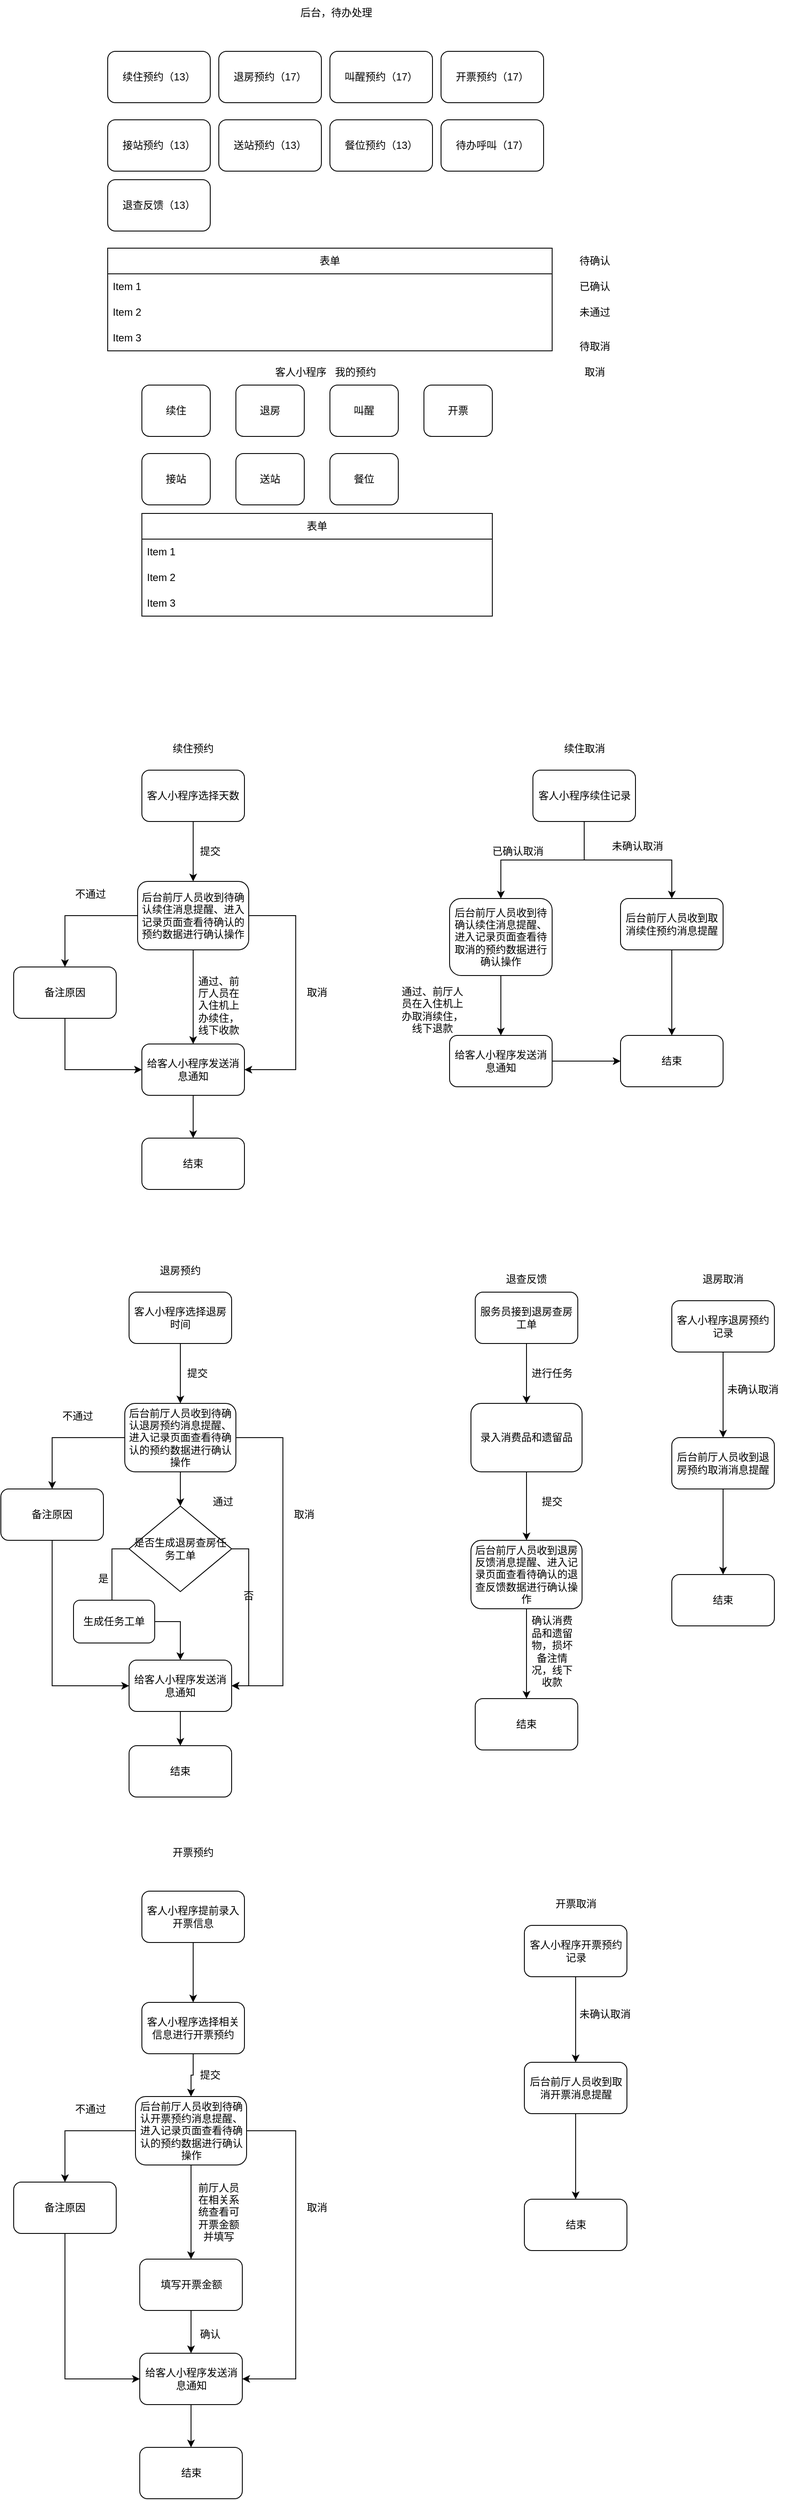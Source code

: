 <mxfile version="21.6.8" type="github">
  <diagram id="wFE0QG_FPsp0jaGvCLVb" name="Page-1">
    <mxGraphModel dx="1034" dy="432" grid="1" gridSize="10" guides="1" tooltips="1" connect="1" arrows="1" fold="1" page="1" pageScale="1" pageWidth="850" pageHeight="1100" math="0" shadow="0">
      <root>
        <mxCell id="0" />
        <mxCell id="1" parent="0" />
        <mxCell id="koKCyErYXFLNH2tnEZ0O-1" value="表单" style="swimlane;fontStyle=0;childLayout=stackLayout;horizontal=1;startSize=30;horizontalStack=0;resizeParent=1;resizeParentMax=0;resizeLast=0;collapsible=1;marginBottom=0;whiteSpace=wrap;html=1;" parent="1" vertex="1">
          <mxGeometry x="150" y="320" width="520" height="120" as="geometry" />
        </mxCell>
        <mxCell id="koKCyErYXFLNH2tnEZ0O-2" value="Item 1" style="text;strokeColor=none;fillColor=none;align=left;verticalAlign=middle;spacingLeft=4;spacingRight=4;overflow=hidden;points=[[0,0.5],[1,0.5]];portConstraint=eastwest;rotatable=0;whiteSpace=wrap;html=1;" parent="koKCyErYXFLNH2tnEZ0O-1" vertex="1">
          <mxGeometry y="30" width="520" height="30" as="geometry" />
        </mxCell>
        <mxCell id="koKCyErYXFLNH2tnEZ0O-3" value="Item 2" style="text;strokeColor=none;fillColor=none;align=left;verticalAlign=middle;spacingLeft=4;spacingRight=4;overflow=hidden;points=[[0,0.5],[1,0.5]];portConstraint=eastwest;rotatable=0;whiteSpace=wrap;html=1;" parent="koKCyErYXFLNH2tnEZ0O-1" vertex="1">
          <mxGeometry y="60" width="520" height="30" as="geometry" />
        </mxCell>
        <mxCell id="koKCyErYXFLNH2tnEZ0O-4" value="Item 3" style="text;strokeColor=none;fillColor=none;align=left;verticalAlign=middle;spacingLeft=4;spacingRight=4;overflow=hidden;points=[[0,0.5],[1,0.5]];portConstraint=eastwest;rotatable=0;whiteSpace=wrap;html=1;" parent="koKCyErYXFLNH2tnEZ0O-1" vertex="1">
          <mxGeometry y="90" width="520" height="30" as="geometry" />
        </mxCell>
        <mxCell id="koKCyErYXFLNH2tnEZ0O-7" value="续住预约（13）" style="rounded=1;whiteSpace=wrap;html=1;" parent="1" vertex="1">
          <mxGeometry x="150" y="90" width="120" height="60" as="geometry" />
        </mxCell>
        <mxCell id="koKCyErYXFLNH2tnEZ0O-8" value="退房预约（17）" style="rounded=1;whiteSpace=wrap;html=1;" parent="1" vertex="1">
          <mxGeometry x="280" y="90" width="120" height="60" as="geometry" />
        </mxCell>
        <mxCell id="koKCyErYXFLNH2tnEZ0O-9" value="待办呼叫（17）" style="rounded=1;whiteSpace=wrap;html=1;" parent="1" vertex="1">
          <mxGeometry x="540" y="170" width="120" height="60" as="geometry" />
        </mxCell>
        <mxCell id="koKCyErYXFLNH2tnEZ0O-10" value="叫醒预约（17）" style="rounded=1;whiteSpace=wrap;html=1;" parent="1" vertex="1">
          <mxGeometry x="410" y="90" width="120" height="60" as="geometry" />
        </mxCell>
        <mxCell id="koKCyErYXFLNH2tnEZ0O-11" value="开票预约（17）" style="rounded=1;whiteSpace=wrap;html=1;" parent="1" vertex="1">
          <mxGeometry x="540" y="90" width="120" height="60" as="geometry" />
        </mxCell>
        <mxCell id="koKCyErYXFLNH2tnEZ0O-12" value="接站预约（13）" style="rounded=1;whiteSpace=wrap;html=1;" parent="1" vertex="1">
          <mxGeometry x="150" y="170" width="120" height="60" as="geometry" />
        </mxCell>
        <mxCell id="koKCyErYXFLNH2tnEZ0O-13" value="送站预约（13）" style="rounded=1;whiteSpace=wrap;html=1;" parent="1" vertex="1">
          <mxGeometry x="280" y="170" width="120" height="60" as="geometry" />
        </mxCell>
        <mxCell id="koKCyErYXFLNH2tnEZ0O-14" value="餐位预约（13）" style="rounded=1;whiteSpace=wrap;html=1;" parent="1" vertex="1">
          <mxGeometry x="410" y="170" width="120" height="60" as="geometry" />
        </mxCell>
        <mxCell id="koKCyErYXFLNH2tnEZ0O-15" value="后台，待办处理" style="text;html=1;strokeColor=none;fillColor=none;align=center;verticalAlign=middle;whiteSpace=wrap;rounded=0;" parent="1" vertex="1">
          <mxGeometry x="365" y="30" width="105" height="30" as="geometry" />
        </mxCell>
        <mxCell id="koKCyErYXFLNH2tnEZ0O-16" value="客人小程序&amp;nbsp; &amp;nbsp;我的预约" style="text;html=1;strokeColor=none;fillColor=none;align=center;verticalAlign=middle;whiteSpace=wrap;rounded=0;" parent="1" vertex="1">
          <mxGeometry x="340" y="450" width="130" height="30" as="geometry" />
        </mxCell>
        <mxCell id="koKCyErYXFLNH2tnEZ0O-17" value="续住" style="rounded=1;whiteSpace=wrap;html=1;" parent="1" vertex="1">
          <mxGeometry x="190" y="480" width="80" height="60" as="geometry" />
        </mxCell>
        <mxCell id="koKCyErYXFLNH2tnEZ0O-18" value="退房" style="rounded=1;whiteSpace=wrap;html=1;" parent="1" vertex="1">
          <mxGeometry x="300" y="480" width="80" height="60" as="geometry" />
        </mxCell>
        <mxCell id="koKCyErYXFLNH2tnEZ0O-19" value="叫醒" style="rounded=1;whiteSpace=wrap;html=1;" parent="1" vertex="1">
          <mxGeometry x="410" y="480" width="80" height="60" as="geometry" />
        </mxCell>
        <mxCell id="koKCyErYXFLNH2tnEZ0O-20" value="开票" style="rounded=1;whiteSpace=wrap;html=1;" parent="1" vertex="1">
          <mxGeometry x="520" y="480" width="80" height="60" as="geometry" />
        </mxCell>
        <mxCell id="koKCyErYXFLNH2tnEZ0O-21" value="接站" style="rounded=1;whiteSpace=wrap;html=1;" parent="1" vertex="1">
          <mxGeometry x="190" y="560" width="80" height="60" as="geometry" />
        </mxCell>
        <mxCell id="koKCyErYXFLNH2tnEZ0O-22" value="送站" style="rounded=1;whiteSpace=wrap;html=1;" parent="1" vertex="1">
          <mxGeometry x="300" y="560" width="80" height="60" as="geometry" />
        </mxCell>
        <mxCell id="koKCyErYXFLNH2tnEZ0O-23" value="餐位" style="rounded=1;whiteSpace=wrap;html=1;" parent="1" vertex="1">
          <mxGeometry x="410" y="560" width="80" height="60" as="geometry" />
        </mxCell>
        <mxCell id="koKCyErYXFLNH2tnEZ0O-24" value="表单" style="swimlane;fontStyle=0;childLayout=stackLayout;horizontal=1;startSize=30;horizontalStack=0;resizeParent=1;resizeParentMax=0;resizeLast=0;collapsible=1;marginBottom=0;whiteSpace=wrap;html=1;" parent="1" vertex="1">
          <mxGeometry x="190" y="630" width="410" height="120" as="geometry" />
        </mxCell>
        <mxCell id="koKCyErYXFLNH2tnEZ0O-25" value="Item 1" style="text;strokeColor=none;fillColor=none;align=left;verticalAlign=middle;spacingLeft=4;spacingRight=4;overflow=hidden;points=[[0,0.5],[1,0.5]];portConstraint=eastwest;rotatable=0;whiteSpace=wrap;html=1;" parent="koKCyErYXFLNH2tnEZ0O-24" vertex="1">
          <mxGeometry y="30" width="410" height="30" as="geometry" />
        </mxCell>
        <mxCell id="koKCyErYXFLNH2tnEZ0O-26" value="Item 2" style="text;strokeColor=none;fillColor=none;align=left;verticalAlign=middle;spacingLeft=4;spacingRight=4;overflow=hidden;points=[[0,0.5],[1,0.5]];portConstraint=eastwest;rotatable=0;whiteSpace=wrap;html=1;" parent="koKCyErYXFLNH2tnEZ0O-24" vertex="1">
          <mxGeometry y="60" width="410" height="30" as="geometry" />
        </mxCell>
        <mxCell id="koKCyErYXFLNH2tnEZ0O-27" value="Item 3" style="text;strokeColor=none;fillColor=none;align=left;verticalAlign=middle;spacingLeft=4;spacingRight=4;overflow=hidden;points=[[0,0.5],[1,0.5]];portConstraint=eastwest;rotatable=0;whiteSpace=wrap;html=1;" parent="koKCyErYXFLNH2tnEZ0O-24" vertex="1">
          <mxGeometry y="90" width="410" height="30" as="geometry" />
        </mxCell>
        <mxCell id="i-_lk4MD_j3GVrRaepEf-1" value="退查反馈（13）" style="rounded=1;whiteSpace=wrap;html=1;" parent="1" vertex="1">
          <mxGeometry x="150" y="240" width="120" height="60" as="geometry" />
        </mxCell>
        <mxCell id="NhMcl8OpsM3l9a1iTTUJ-1" value="待确认" style="text;html=1;strokeColor=none;fillColor=none;align=center;verticalAlign=middle;whiteSpace=wrap;rounded=0;" vertex="1" parent="1">
          <mxGeometry x="690" y="320" width="60" height="30" as="geometry" />
        </mxCell>
        <mxCell id="NhMcl8OpsM3l9a1iTTUJ-2" value="已确认" style="text;html=1;strokeColor=none;fillColor=none;align=center;verticalAlign=middle;whiteSpace=wrap;rounded=0;" vertex="1" parent="1">
          <mxGeometry x="690" y="350" width="60" height="30" as="geometry" />
        </mxCell>
        <mxCell id="NhMcl8OpsM3l9a1iTTUJ-3" value="未通过" style="text;html=1;strokeColor=none;fillColor=none;align=center;verticalAlign=middle;whiteSpace=wrap;rounded=0;" vertex="1" parent="1">
          <mxGeometry x="690" y="380" width="60" height="30" as="geometry" />
        </mxCell>
        <mxCell id="NhMcl8OpsM3l9a1iTTUJ-4" value="取消" style="text;html=1;strokeColor=none;fillColor=none;align=center;verticalAlign=middle;whiteSpace=wrap;rounded=0;" vertex="1" parent="1">
          <mxGeometry x="690" y="450" width="60" height="30" as="geometry" />
        </mxCell>
        <mxCell id="NhMcl8OpsM3l9a1iTTUJ-5" value="续住预约" style="text;html=1;strokeColor=none;fillColor=none;align=center;verticalAlign=middle;whiteSpace=wrap;rounded=0;" vertex="1" parent="1">
          <mxGeometry x="220" y="890" width="60" height="30" as="geometry" />
        </mxCell>
        <mxCell id="NhMcl8OpsM3l9a1iTTUJ-9" style="edgeStyle=orthogonalEdgeStyle;rounded=0;orthogonalLoop=1;jettySize=auto;html=1;entryX=0.5;entryY=0;entryDx=0;entryDy=0;" edge="1" parent="1" source="NhMcl8OpsM3l9a1iTTUJ-6" target="NhMcl8OpsM3l9a1iTTUJ-7">
          <mxGeometry relative="1" as="geometry" />
        </mxCell>
        <mxCell id="NhMcl8OpsM3l9a1iTTUJ-6" value="客人小程序选择天数" style="rounded=1;whiteSpace=wrap;html=1;" vertex="1" parent="1">
          <mxGeometry x="190" y="930" width="120" height="60" as="geometry" />
        </mxCell>
        <mxCell id="NhMcl8OpsM3l9a1iTTUJ-11" style="edgeStyle=orthogonalEdgeStyle;rounded=0;orthogonalLoop=1;jettySize=auto;html=1;entryX=0.5;entryY=0;entryDx=0;entryDy=0;" edge="1" parent="1" source="NhMcl8OpsM3l9a1iTTUJ-7" target="NhMcl8OpsM3l9a1iTTUJ-10">
          <mxGeometry relative="1" as="geometry" />
        </mxCell>
        <mxCell id="NhMcl8OpsM3l9a1iTTUJ-15" style="edgeStyle=orthogonalEdgeStyle;rounded=0;orthogonalLoop=1;jettySize=auto;html=1;" edge="1" parent="1" source="NhMcl8OpsM3l9a1iTTUJ-7" target="NhMcl8OpsM3l9a1iTTUJ-13">
          <mxGeometry relative="1" as="geometry" />
        </mxCell>
        <mxCell id="NhMcl8OpsM3l9a1iTTUJ-21" style="edgeStyle=orthogonalEdgeStyle;rounded=0;orthogonalLoop=1;jettySize=auto;html=1;entryX=1;entryY=0.5;entryDx=0;entryDy=0;" edge="1" parent="1" source="NhMcl8OpsM3l9a1iTTUJ-7" target="NhMcl8OpsM3l9a1iTTUJ-10">
          <mxGeometry relative="1" as="geometry">
            <Array as="points">
              <mxPoint x="370" y="1100" />
              <mxPoint x="370" y="1280" />
            </Array>
          </mxGeometry>
        </mxCell>
        <mxCell id="NhMcl8OpsM3l9a1iTTUJ-7" value="后台前厅人员收到待确认续住消息提醒、进入记录页面查看待确认的预约数据进行确认操作" style="rounded=1;whiteSpace=wrap;html=1;" vertex="1" parent="1">
          <mxGeometry x="185" y="1060" width="130" height="80" as="geometry" />
        </mxCell>
        <mxCell id="NhMcl8OpsM3l9a1iTTUJ-24" style="edgeStyle=orthogonalEdgeStyle;rounded=0;orthogonalLoop=1;jettySize=auto;html=1;entryX=0.5;entryY=0;entryDx=0;entryDy=0;" edge="1" parent="1" source="NhMcl8OpsM3l9a1iTTUJ-10" target="NhMcl8OpsM3l9a1iTTUJ-23">
          <mxGeometry relative="1" as="geometry" />
        </mxCell>
        <mxCell id="NhMcl8OpsM3l9a1iTTUJ-10" value="给客人小程序发送消息通知" style="rounded=1;whiteSpace=wrap;html=1;" vertex="1" parent="1">
          <mxGeometry x="190" y="1250" width="120" height="60" as="geometry" />
        </mxCell>
        <mxCell id="NhMcl8OpsM3l9a1iTTUJ-12" value="提交" style="text;html=1;strokeColor=none;fillColor=none;align=center;verticalAlign=middle;whiteSpace=wrap;rounded=0;" vertex="1" parent="1">
          <mxGeometry x="240" y="1010" width="60" height="30" as="geometry" />
        </mxCell>
        <mxCell id="NhMcl8OpsM3l9a1iTTUJ-22" style="edgeStyle=orthogonalEdgeStyle;rounded=0;orthogonalLoop=1;jettySize=auto;html=1;entryX=0;entryY=0.5;entryDx=0;entryDy=0;" edge="1" parent="1" source="NhMcl8OpsM3l9a1iTTUJ-13" target="NhMcl8OpsM3l9a1iTTUJ-10">
          <mxGeometry relative="1" as="geometry">
            <Array as="points">
              <mxPoint x="100" y="1280" />
            </Array>
          </mxGeometry>
        </mxCell>
        <mxCell id="NhMcl8OpsM3l9a1iTTUJ-13" value="备注原因" style="rounded=1;whiteSpace=wrap;html=1;" vertex="1" parent="1">
          <mxGeometry x="40" y="1160" width="120" height="60" as="geometry" />
        </mxCell>
        <mxCell id="NhMcl8OpsM3l9a1iTTUJ-17" value="不通过" style="text;html=1;strokeColor=none;fillColor=none;align=center;verticalAlign=middle;whiteSpace=wrap;rounded=0;" vertex="1" parent="1">
          <mxGeometry x="100" y="1060" width="60" height="30" as="geometry" />
        </mxCell>
        <mxCell id="NhMcl8OpsM3l9a1iTTUJ-18" value="通过、前厅人员在入住机上办续住，线下收款" style="text;html=1;strokeColor=none;fillColor=none;align=center;verticalAlign=middle;whiteSpace=wrap;rounded=0;" vertex="1" parent="1">
          <mxGeometry x="250" y="1170" width="60" height="70" as="geometry" />
        </mxCell>
        <mxCell id="NhMcl8OpsM3l9a1iTTUJ-20" value="取消" style="text;html=1;strokeColor=none;fillColor=none;align=center;verticalAlign=middle;whiteSpace=wrap;rounded=0;" vertex="1" parent="1">
          <mxGeometry x="365" y="1165" width="60" height="50" as="geometry" />
        </mxCell>
        <mxCell id="NhMcl8OpsM3l9a1iTTUJ-23" value="结束" style="rounded=1;whiteSpace=wrap;html=1;" vertex="1" parent="1">
          <mxGeometry x="190" y="1360" width="120" height="60" as="geometry" />
        </mxCell>
        <mxCell id="NhMcl8OpsM3l9a1iTTUJ-28" value="续住取消" style="text;html=1;strokeColor=none;fillColor=none;align=center;verticalAlign=middle;whiteSpace=wrap;rounded=0;" vertex="1" parent="1">
          <mxGeometry x="677.5" y="890" width="60" height="30" as="geometry" />
        </mxCell>
        <mxCell id="NhMcl8OpsM3l9a1iTTUJ-46" style="edgeStyle=orthogonalEdgeStyle;rounded=0;orthogonalLoop=1;jettySize=auto;html=1;entryX=0.5;entryY=0;entryDx=0;entryDy=0;" edge="1" parent="1" source="NhMcl8OpsM3l9a1iTTUJ-30" target="NhMcl8OpsM3l9a1iTTUJ-44">
          <mxGeometry relative="1" as="geometry" />
        </mxCell>
        <mxCell id="NhMcl8OpsM3l9a1iTTUJ-47" style="edgeStyle=orthogonalEdgeStyle;rounded=0;orthogonalLoop=1;jettySize=auto;html=1;entryX=0.5;entryY=0;entryDx=0;entryDy=0;" edge="1" parent="1" source="NhMcl8OpsM3l9a1iTTUJ-30" target="NhMcl8OpsM3l9a1iTTUJ-45">
          <mxGeometry relative="1" as="geometry" />
        </mxCell>
        <mxCell id="NhMcl8OpsM3l9a1iTTUJ-30" value="客人小程序续住记录" style="rounded=1;whiteSpace=wrap;html=1;" vertex="1" parent="1">
          <mxGeometry x="647.5" y="930" width="120" height="60" as="geometry" />
        </mxCell>
        <mxCell id="NhMcl8OpsM3l9a1iTTUJ-53" style="edgeStyle=orthogonalEdgeStyle;rounded=0;orthogonalLoop=1;jettySize=auto;html=1;entryX=0.5;entryY=0;entryDx=0;entryDy=0;" edge="1" parent="1" source="NhMcl8OpsM3l9a1iTTUJ-44" target="NhMcl8OpsM3l9a1iTTUJ-52">
          <mxGeometry relative="1" as="geometry" />
        </mxCell>
        <mxCell id="NhMcl8OpsM3l9a1iTTUJ-44" value="后台前厅人员收到待确认续住消息提醒、进入记录页面查看待取消的预约数据进行确认操作" style="rounded=1;whiteSpace=wrap;html=1;" vertex="1" parent="1">
          <mxGeometry x="550" y="1080" width="120" height="90" as="geometry" />
        </mxCell>
        <mxCell id="NhMcl8OpsM3l9a1iTTUJ-51" value="" style="edgeStyle=orthogonalEdgeStyle;rounded=0;orthogonalLoop=1;jettySize=auto;html=1;" edge="1" parent="1" source="NhMcl8OpsM3l9a1iTTUJ-45" target="NhMcl8OpsM3l9a1iTTUJ-50">
          <mxGeometry relative="1" as="geometry" />
        </mxCell>
        <mxCell id="NhMcl8OpsM3l9a1iTTUJ-45" value="后台前厅人员收到取消续住预约消息提醒" style="rounded=1;whiteSpace=wrap;html=1;" vertex="1" parent="1">
          <mxGeometry x="750" y="1080" width="120" height="60" as="geometry" />
        </mxCell>
        <mxCell id="NhMcl8OpsM3l9a1iTTUJ-48" value="已确认取消" style="text;html=1;strokeColor=none;fillColor=none;align=center;verticalAlign=middle;whiteSpace=wrap;rounded=0;" vertex="1" parent="1">
          <mxGeometry x="590" y="1010" width="80" height="30" as="geometry" />
        </mxCell>
        <mxCell id="NhMcl8OpsM3l9a1iTTUJ-49" value="&lt;span style=&quot;color: rgb(0, 0, 0); font-family: Helvetica; font-size: 12px; font-style: normal; font-variant-ligatures: normal; font-variant-caps: normal; font-weight: 400; letter-spacing: normal; orphans: 2; text-align: center; text-indent: 0px; text-transform: none; widows: 2; word-spacing: 0px; -webkit-text-stroke-width: 0px; background-color: rgb(251, 251, 251); text-decoration-thickness: initial; text-decoration-style: initial; text-decoration-color: initial; float: none; display: inline !important;&quot;&gt;未确认取消&lt;/span&gt;" style="text;whiteSpace=wrap;html=1;" vertex="1" parent="1">
          <mxGeometry x="737.5" y="1005" width="90" height="40" as="geometry" />
        </mxCell>
        <mxCell id="NhMcl8OpsM3l9a1iTTUJ-50" value="结束" style="rounded=1;whiteSpace=wrap;html=1;" vertex="1" parent="1">
          <mxGeometry x="750" y="1240" width="120" height="60" as="geometry" />
        </mxCell>
        <mxCell id="NhMcl8OpsM3l9a1iTTUJ-56" style="edgeStyle=orthogonalEdgeStyle;rounded=0;orthogonalLoop=1;jettySize=auto;html=1;entryX=0;entryY=0.5;entryDx=0;entryDy=0;" edge="1" parent="1" source="NhMcl8OpsM3l9a1iTTUJ-52" target="NhMcl8OpsM3l9a1iTTUJ-50">
          <mxGeometry relative="1" as="geometry" />
        </mxCell>
        <mxCell id="NhMcl8OpsM3l9a1iTTUJ-52" value="给客人小程序发送消息通知" style="rounded=1;whiteSpace=wrap;html=1;" vertex="1" parent="1">
          <mxGeometry x="550" y="1240" width="120" height="60" as="geometry" />
        </mxCell>
        <mxCell id="NhMcl8OpsM3l9a1iTTUJ-54" value="通过、前厅人员在入住机上办取消续住，线下退款" style="text;html=1;strokeColor=none;fillColor=none;align=center;verticalAlign=middle;whiteSpace=wrap;rounded=0;" vertex="1" parent="1">
          <mxGeometry x="490" y="1170" width="80" height="80" as="geometry" />
        </mxCell>
        <mxCell id="NhMcl8OpsM3l9a1iTTUJ-57" value="退房预约" style="text;html=1;strokeColor=none;fillColor=none;align=center;verticalAlign=middle;whiteSpace=wrap;rounded=0;" vertex="1" parent="1">
          <mxGeometry x="205" y="1500" width="60" height="30" as="geometry" />
        </mxCell>
        <mxCell id="NhMcl8OpsM3l9a1iTTUJ-58" style="edgeStyle=orthogonalEdgeStyle;rounded=0;orthogonalLoop=1;jettySize=auto;html=1;entryX=0.5;entryY=0;entryDx=0;entryDy=0;" edge="1" parent="1" source="NhMcl8OpsM3l9a1iTTUJ-59" target="NhMcl8OpsM3l9a1iTTUJ-63">
          <mxGeometry relative="1" as="geometry" />
        </mxCell>
        <mxCell id="NhMcl8OpsM3l9a1iTTUJ-59" value="客人小程序选择退房时间" style="rounded=1;whiteSpace=wrap;html=1;" vertex="1" parent="1">
          <mxGeometry x="175" y="1540" width="120" height="60" as="geometry" />
        </mxCell>
        <mxCell id="NhMcl8OpsM3l9a1iTTUJ-61" style="edgeStyle=orthogonalEdgeStyle;rounded=0;orthogonalLoop=1;jettySize=auto;html=1;" edge="1" parent="1" source="NhMcl8OpsM3l9a1iTTUJ-63" target="NhMcl8OpsM3l9a1iTTUJ-68">
          <mxGeometry relative="1" as="geometry" />
        </mxCell>
        <mxCell id="NhMcl8OpsM3l9a1iTTUJ-62" style="edgeStyle=orthogonalEdgeStyle;rounded=0;orthogonalLoop=1;jettySize=auto;html=1;entryX=1;entryY=0.5;entryDx=0;entryDy=0;" edge="1" parent="1" source="NhMcl8OpsM3l9a1iTTUJ-63" target="NhMcl8OpsM3l9a1iTTUJ-65">
          <mxGeometry relative="1" as="geometry">
            <Array as="points">
              <mxPoint x="355" y="1710" />
              <mxPoint x="355" y="2000" />
            </Array>
          </mxGeometry>
        </mxCell>
        <mxCell id="NhMcl8OpsM3l9a1iTTUJ-78" style="edgeStyle=orthogonalEdgeStyle;rounded=0;orthogonalLoop=1;jettySize=auto;html=1;entryX=0.5;entryY=0;entryDx=0;entryDy=0;" edge="1" parent="1" source="NhMcl8OpsM3l9a1iTTUJ-63" target="NhMcl8OpsM3l9a1iTTUJ-76">
          <mxGeometry relative="1" as="geometry" />
        </mxCell>
        <mxCell id="NhMcl8OpsM3l9a1iTTUJ-63" value="后台前厅人员收到待确认退房预约消息提醒、进入记录页面查看待确认的预约数据进行确认操作" style="rounded=1;whiteSpace=wrap;html=1;" vertex="1" parent="1">
          <mxGeometry x="170" y="1670" width="130" height="80" as="geometry" />
        </mxCell>
        <mxCell id="NhMcl8OpsM3l9a1iTTUJ-64" style="edgeStyle=orthogonalEdgeStyle;rounded=0;orthogonalLoop=1;jettySize=auto;html=1;entryX=0.5;entryY=0;entryDx=0;entryDy=0;" edge="1" parent="1" source="NhMcl8OpsM3l9a1iTTUJ-65" target="NhMcl8OpsM3l9a1iTTUJ-72">
          <mxGeometry relative="1" as="geometry" />
        </mxCell>
        <mxCell id="NhMcl8OpsM3l9a1iTTUJ-65" value="给客人小程序发送消息通知" style="rounded=1;whiteSpace=wrap;html=1;" vertex="1" parent="1">
          <mxGeometry x="175" y="1970" width="120" height="60" as="geometry" />
        </mxCell>
        <mxCell id="NhMcl8OpsM3l9a1iTTUJ-66" value="提交" style="text;html=1;strokeColor=none;fillColor=none;align=center;verticalAlign=middle;whiteSpace=wrap;rounded=0;" vertex="1" parent="1">
          <mxGeometry x="225" y="1620" width="60" height="30" as="geometry" />
        </mxCell>
        <mxCell id="NhMcl8OpsM3l9a1iTTUJ-67" style="edgeStyle=orthogonalEdgeStyle;rounded=0;orthogonalLoop=1;jettySize=auto;html=1;entryX=0;entryY=0.5;entryDx=0;entryDy=0;" edge="1" parent="1" source="NhMcl8OpsM3l9a1iTTUJ-68" target="NhMcl8OpsM3l9a1iTTUJ-65">
          <mxGeometry relative="1" as="geometry">
            <Array as="points">
              <mxPoint x="85" y="2000" />
            </Array>
          </mxGeometry>
        </mxCell>
        <mxCell id="NhMcl8OpsM3l9a1iTTUJ-68" value="备注原因" style="rounded=1;whiteSpace=wrap;html=1;" vertex="1" parent="1">
          <mxGeometry x="25" y="1770" width="120" height="60" as="geometry" />
        </mxCell>
        <mxCell id="NhMcl8OpsM3l9a1iTTUJ-69" value="不通过" style="text;html=1;strokeColor=none;fillColor=none;align=center;verticalAlign=middle;whiteSpace=wrap;rounded=0;" vertex="1" parent="1">
          <mxGeometry x="85" y="1670" width="60" height="30" as="geometry" />
        </mxCell>
        <mxCell id="NhMcl8OpsM3l9a1iTTUJ-70" value="通过" style="text;html=1;strokeColor=none;fillColor=none;align=center;verticalAlign=middle;whiteSpace=wrap;rounded=0;" vertex="1" parent="1">
          <mxGeometry x="255" y="1750" width="60" height="70" as="geometry" />
        </mxCell>
        <mxCell id="NhMcl8OpsM3l9a1iTTUJ-71" value="取消" style="text;html=1;strokeColor=none;fillColor=none;align=center;verticalAlign=middle;whiteSpace=wrap;rounded=0;" vertex="1" parent="1">
          <mxGeometry x="350" y="1775" width="60" height="50" as="geometry" />
        </mxCell>
        <mxCell id="NhMcl8OpsM3l9a1iTTUJ-72" value="结束" style="rounded=1;whiteSpace=wrap;html=1;" vertex="1" parent="1">
          <mxGeometry x="175" y="2070" width="120" height="60" as="geometry" />
        </mxCell>
        <mxCell id="NhMcl8OpsM3l9a1iTTUJ-79" style="edgeStyle=orthogonalEdgeStyle;rounded=0;orthogonalLoop=1;jettySize=auto;html=1;entryX=1;entryY=0.5;entryDx=0;entryDy=0;" edge="1" parent="1" source="NhMcl8OpsM3l9a1iTTUJ-76" target="NhMcl8OpsM3l9a1iTTUJ-65">
          <mxGeometry relative="1" as="geometry">
            <Array as="points">
              <mxPoint x="315" y="1840" />
              <mxPoint x="315" y="2000" />
            </Array>
          </mxGeometry>
        </mxCell>
        <mxCell id="NhMcl8OpsM3l9a1iTTUJ-81" style="edgeStyle=orthogonalEdgeStyle;rounded=0;orthogonalLoop=1;jettySize=auto;html=1;exitX=0;exitY=0.5;exitDx=0;exitDy=0;entryX=0.5;entryY=0;entryDx=0;entryDy=0;" edge="1" parent="1" source="NhMcl8OpsM3l9a1iTTUJ-76" target="NhMcl8OpsM3l9a1iTTUJ-80">
          <mxGeometry relative="1" as="geometry" />
        </mxCell>
        <mxCell id="NhMcl8OpsM3l9a1iTTUJ-76" value="是否生成退房查房任务工单" style="rhombus;whiteSpace=wrap;html=1;" vertex="1" parent="1">
          <mxGeometry x="175" y="1790" width="120" height="100" as="geometry" />
        </mxCell>
        <mxCell id="NhMcl8OpsM3l9a1iTTUJ-82" style="edgeStyle=orthogonalEdgeStyle;rounded=0;orthogonalLoop=1;jettySize=auto;html=1;exitX=1;exitY=0.5;exitDx=0;exitDy=0;entryX=0.5;entryY=0;entryDx=0;entryDy=0;" edge="1" parent="1" source="NhMcl8OpsM3l9a1iTTUJ-80" target="NhMcl8OpsM3l9a1iTTUJ-65">
          <mxGeometry relative="1" as="geometry" />
        </mxCell>
        <mxCell id="NhMcl8OpsM3l9a1iTTUJ-80" value="生成任务工单" style="rounded=1;whiteSpace=wrap;html=1;" vertex="1" parent="1">
          <mxGeometry x="110" y="1900" width="95" height="50" as="geometry" />
        </mxCell>
        <mxCell id="NhMcl8OpsM3l9a1iTTUJ-83" value="否" style="text;html=1;strokeColor=none;fillColor=none;align=center;verticalAlign=middle;whiteSpace=wrap;rounded=0;" vertex="1" parent="1">
          <mxGeometry x="285" y="1880" width="60" height="30" as="geometry" />
        </mxCell>
        <mxCell id="NhMcl8OpsM3l9a1iTTUJ-84" value="是" style="text;html=1;strokeColor=none;fillColor=none;align=center;verticalAlign=middle;whiteSpace=wrap;rounded=0;" vertex="1" parent="1">
          <mxGeometry x="115" y="1860" width="60" height="30" as="geometry" />
        </mxCell>
        <mxCell id="NhMcl8OpsM3l9a1iTTUJ-108" value="待取消" style="text;html=1;strokeColor=none;fillColor=none;align=center;verticalAlign=middle;whiteSpace=wrap;rounded=0;" vertex="1" parent="1">
          <mxGeometry x="690" y="420" width="60" height="30" as="geometry" />
        </mxCell>
        <mxCell id="NhMcl8OpsM3l9a1iTTUJ-109" value="退查反馈" style="text;html=1;strokeColor=none;fillColor=none;align=center;verticalAlign=middle;whiteSpace=wrap;rounded=0;" vertex="1" parent="1">
          <mxGeometry x="610" y="1510" width="60" height="30" as="geometry" />
        </mxCell>
        <mxCell id="NhMcl8OpsM3l9a1iTTUJ-111" style="edgeStyle=orthogonalEdgeStyle;rounded=0;orthogonalLoop=1;jettySize=auto;html=1;" edge="1" parent="1" source="NhMcl8OpsM3l9a1iTTUJ-110">
          <mxGeometry relative="1" as="geometry">
            <mxPoint x="640" y="1670" as="targetPoint" />
          </mxGeometry>
        </mxCell>
        <mxCell id="NhMcl8OpsM3l9a1iTTUJ-110" value="服务员接到退房查房工单" style="rounded=1;whiteSpace=wrap;html=1;" vertex="1" parent="1">
          <mxGeometry x="580" y="1540" width="120" height="60" as="geometry" />
        </mxCell>
        <mxCell id="NhMcl8OpsM3l9a1iTTUJ-114" style="edgeStyle=orthogonalEdgeStyle;rounded=0;orthogonalLoop=1;jettySize=auto;html=1;entryX=0.5;entryY=0;entryDx=0;entryDy=0;" edge="1" parent="1" source="NhMcl8OpsM3l9a1iTTUJ-112" target="NhMcl8OpsM3l9a1iTTUJ-120">
          <mxGeometry relative="1" as="geometry">
            <mxPoint x="640" y="1820" as="targetPoint" />
          </mxGeometry>
        </mxCell>
        <mxCell id="NhMcl8OpsM3l9a1iTTUJ-112" value="录入消费品和遗留品" style="rounded=1;whiteSpace=wrap;html=1;" vertex="1" parent="1">
          <mxGeometry x="575" y="1670" width="130" height="80" as="geometry" />
        </mxCell>
        <mxCell id="NhMcl8OpsM3l9a1iTTUJ-113" value="进行任务" style="text;html=1;strokeColor=none;fillColor=none;align=center;verticalAlign=middle;whiteSpace=wrap;rounded=0;" vertex="1" parent="1">
          <mxGeometry x="640" y="1620" width="60" height="30" as="geometry" />
        </mxCell>
        <mxCell id="NhMcl8OpsM3l9a1iTTUJ-115" value="提交" style="text;html=1;strokeColor=none;fillColor=none;align=center;verticalAlign=middle;whiteSpace=wrap;rounded=0;" vertex="1" parent="1">
          <mxGeometry x="640" y="1770" width="60" height="30" as="geometry" />
        </mxCell>
        <mxCell id="NhMcl8OpsM3l9a1iTTUJ-117" style="edgeStyle=orthogonalEdgeStyle;rounded=0;orthogonalLoop=1;jettySize=auto;html=1;entryX=0.5;entryY=0;entryDx=0;entryDy=0;" edge="1" parent="1" source="NhMcl8OpsM3l9a1iTTUJ-120" target="NhMcl8OpsM3l9a1iTTUJ-122">
          <mxGeometry relative="1" as="geometry" />
        </mxCell>
        <mxCell id="NhMcl8OpsM3l9a1iTTUJ-120" value="后台前厅人员收到退房反馈消息提醒、进入记录页面查看待确认的退查反馈数据进行确认操作" style="rounded=1;whiteSpace=wrap;html=1;" vertex="1" parent="1">
          <mxGeometry x="575" y="1830" width="130" height="80" as="geometry" />
        </mxCell>
        <mxCell id="NhMcl8OpsM3l9a1iTTUJ-122" value="结束" style="rounded=1;whiteSpace=wrap;html=1;" vertex="1" parent="1">
          <mxGeometry x="580" y="2015" width="120" height="60" as="geometry" />
        </mxCell>
        <mxCell id="NhMcl8OpsM3l9a1iTTUJ-126" value="确认消费品和遗留物，损坏备注情况，线下收款" style="text;html=1;strokeColor=none;fillColor=none;align=center;verticalAlign=middle;whiteSpace=wrap;rounded=0;" vertex="1" parent="1">
          <mxGeometry x="640" y="1925" width="60" height="70" as="geometry" />
        </mxCell>
        <mxCell id="NhMcl8OpsM3l9a1iTTUJ-129" value="开票预约" style="text;html=1;strokeColor=none;fillColor=none;align=center;verticalAlign=middle;whiteSpace=wrap;rounded=0;" vertex="1" parent="1">
          <mxGeometry x="220" y="2180" width="60" height="30" as="geometry" />
        </mxCell>
        <mxCell id="NhMcl8OpsM3l9a1iTTUJ-130" style="edgeStyle=orthogonalEdgeStyle;rounded=0;orthogonalLoop=1;jettySize=auto;html=1;entryX=0.5;entryY=0;entryDx=0;entryDy=0;" edge="1" parent="1" source="NhMcl8OpsM3l9a1iTTUJ-131" target="NhMcl8OpsM3l9a1iTTUJ-135">
          <mxGeometry relative="1" as="geometry" />
        </mxCell>
        <mxCell id="NhMcl8OpsM3l9a1iTTUJ-131" value="客人小程序选择相关信息进行开票预约" style="rounded=1;whiteSpace=wrap;html=1;" vertex="1" parent="1">
          <mxGeometry x="190" y="2370" width="120" height="60" as="geometry" />
        </mxCell>
        <mxCell id="NhMcl8OpsM3l9a1iTTUJ-133" style="edgeStyle=orthogonalEdgeStyle;rounded=0;orthogonalLoop=1;jettySize=auto;html=1;" edge="1" parent="1" source="NhMcl8OpsM3l9a1iTTUJ-135" target="NhMcl8OpsM3l9a1iTTUJ-140">
          <mxGeometry relative="1" as="geometry" />
        </mxCell>
        <mxCell id="NhMcl8OpsM3l9a1iTTUJ-134" style="edgeStyle=orthogonalEdgeStyle;rounded=0;orthogonalLoop=1;jettySize=auto;html=1;entryX=1;entryY=0.5;entryDx=0;entryDy=0;" edge="1" parent="1" source="NhMcl8OpsM3l9a1iTTUJ-135" target="NhMcl8OpsM3l9a1iTTUJ-137">
          <mxGeometry relative="1" as="geometry">
            <Array as="points">
              <mxPoint x="370" y="2520" />
              <mxPoint x="370" y="2810" />
            </Array>
          </mxGeometry>
        </mxCell>
        <mxCell id="NhMcl8OpsM3l9a1iTTUJ-150" style="edgeStyle=orthogonalEdgeStyle;rounded=0;orthogonalLoop=1;jettySize=auto;html=1;entryX=0.5;entryY=0;entryDx=0;entryDy=0;" edge="1" parent="1" source="NhMcl8OpsM3l9a1iTTUJ-135" target="NhMcl8OpsM3l9a1iTTUJ-147">
          <mxGeometry relative="1" as="geometry" />
        </mxCell>
        <mxCell id="NhMcl8OpsM3l9a1iTTUJ-135" value="后台前厅人员收到待确认开票预约消息提醒、进入记录页面查看待确认的预约数据进行确认操作" style="rounded=1;whiteSpace=wrap;html=1;" vertex="1" parent="1">
          <mxGeometry x="182.5" y="2480" width="130" height="80" as="geometry" />
        </mxCell>
        <mxCell id="NhMcl8OpsM3l9a1iTTUJ-136" style="edgeStyle=orthogonalEdgeStyle;rounded=0;orthogonalLoop=1;jettySize=auto;html=1;entryX=0.5;entryY=0;entryDx=0;entryDy=0;" edge="1" parent="1" source="NhMcl8OpsM3l9a1iTTUJ-137" target="NhMcl8OpsM3l9a1iTTUJ-144">
          <mxGeometry relative="1" as="geometry" />
        </mxCell>
        <mxCell id="NhMcl8OpsM3l9a1iTTUJ-137" value="给客人小程序发送消息通知" style="rounded=1;whiteSpace=wrap;html=1;" vertex="1" parent="1">
          <mxGeometry x="187.5" y="2780" width="120" height="60" as="geometry" />
        </mxCell>
        <mxCell id="NhMcl8OpsM3l9a1iTTUJ-138" value="提交" style="text;html=1;strokeColor=none;fillColor=none;align=center;verticalAlign=middle;whiteSpace=wrap;rounded=0;" vertex="1" parent="1">
          <mxGeometry x="240" y="2440" width="60" height="30" as="geometry" />
        </mxCell>
        <mxCell id="NhMcl8OpsM3l9a1iTTUJ-139" style="edgeStyle=orthogonalEdgeStyle;rounded=0;orthogonalLoop=1;jettySize=auto;html=1;entryX=0;entryY=0.5;entryDx=0;entryDy=0;" edge="1" parent="1" source="NhMcl8OpsM3l9a1iTTUJ-140" target="NhMcl8OpsM3l9a1iTTUJ-137">
          <mxGeometry relative="1" as="geometry">
            <Array as="points">
              <mxPoint x="100" y="2810" />
            </Array>
          </mxGeometry>
        </mxCell>
        <mxCell id="NhMcl8OpsM3l9a1iTTUJ-140" value="备注原因" style="rounded=1;whiteSpace=wrap;html=1;" vertex="1" parent="1">
          <mxGeometry x="40" y="2580" width="120" height="60" as="geometry" />
        </mxCell>
        <mxCell id="NhMcl8OpsM3l9a1iTTUJ-141" value="不通过" style="text;html=1;strokeColor=none;fillColor=none;align=center;verticalAlign=middle;whiteSpace=wrap;rounded=0;" vertex="1" parent="1">
          <mxGeometry x="100" y="2480" width="60" height="30" as="geometry" />
        </mxCell>
        <mxCell id="NhMcl8OpsM3l9a1iTTUJ-142" value="前厅人员在相关系统查看可开票金额并填写" style="text;html=1;strokeColor=none;fillColor=none;align=center;verticalAlign=middle;whiteSpace=wrap;rounded=0;" vertex="1" parent="1">
          <mxGeometry x="250" y="2580" width="60" height="70" as="geometry" />
        </mxCell>
        <mxCell id="NhMcl8OpsM3l9a1iTTUJ-143" value="取消" style="text;html=1;strokeColor=none;fillColor=none;align=center;verticalAlign=middle;whiteSpace=wrap;rounded=0;" vertex="1" parent="1">
          <mxGeometry x="365" y="2585" width="60" height="50" as="geometry" />
        </mxCell>
        <mxCell id="NhMcl8OpsM3l9a1iTTUJ-144" value="结束" style="rounded=1;whiteSpace=wrap;html=1;" vertex="1" parent="1">
          <mxGeometry x="187.5" y="2890" width="120" height="60" as="geometry" />
        </mxCell>
        <mxCell id="NhMcl8OpsM3l9a1iTTUJ-146" style="edgeStyle=orthogonalEdgeStyle;rounded=0;orthogonalLoop=1;jettySize=auto;html=1;entryX=0.5;entryY=0;entryDx=0;entryDy=0;" edge="1" parent="1" source="NhMcl8OpsM3l9a1iTTUJ-145" target="NhMcl8OpsM3l9a1iTTUJ-131">
          <mxGeometry relative="1" as="geometry" />
        </mxCell>
        <mxCell id="NhMcl8OpsM3l9a1iTTUJ-145" value="客人小程序提前录入开票信息" style="rounded=1;whiteSpace=wrap;html=1;" vertex="1" parent="1">
          <mxGeometry x="190" y="2240" width="120" height="60" as="geometry" />
        </mxCell>
        <mxCell id="NhMcl8OpsM3l9a1iTTUJ-149" style="edgeStyle=orthogonalEdgeStyle;rounded=0;orthogonalLoop=1;jettySize=auto;html=1;entryX=0.5;entryY=0;entryDx=0;entryDy=0;" edge="1" parent="1" source="NhMcl8OpsM3l9a1iTTUJ-147" target="NhMcl8OpsM3l9a1iTTUJ-137">
          <mxGeometry relative="1" as="geometry" />
        </mxCell>
        <mxCell id="NhMcl8OpsM3l9a1iTTUJ-147" value="填写开票金额" style="rounded=1;whiteSpace=wrap;html=1;" vertex="1" parent="1">
          <mxGeometry x="187.5" y="2670" width="120" height="60" as="geometry" />
        </mxCell>
        <mxCell id="NhMcl8OpsM3l9a1iTTUJ-151" value="确认" style="text;html=1;strokeColor=none;fillColor=none;align=center;verticalAlign=middle;whiteSpace=wrap;rounded=0;" vertex="1" parent="1">
          <mxGeometry x="240" y="2740" width="60" height="35" as="geometry" />
        </mxCell>
        <mxCell id="NhMcl8OpsM3l9a1iTTUJ-152" value="开票取消" style="text;html=1;strokeColor=none;fillColor=none;align=center;verticalAlign=middle;whiteSpace=wrap;rounded=0;" vertex="1" parent="1">
          <mxGeometry x="667.5" y="2240" width="60" height="30" as="geometry" />
        </mxCell>
        <mxCell id="NhMcl8OpsM3l9a1iTTUJ-154" style="edgeStyle=orthogonalEdgeStyle;rounded=0;orthogonalLoop=1;jettySize=auto;html=1;entryX=0.5;entryY=0;entryDx=0;entryDy=0;" edge="1" parent="1" source="NhMcl8OpsM3l9a1iTTUJ-155" target="NhMcl8OpsM3l9a1iTTUJ-159">
          <mxGeometry relative="1" as="geometry" />
        </mxCell>
        <mxCell id="NhMcl8OpsM3l9a1iTTUJ-155" value="客人小程序开票预约记录" style="rounded=1;whiteSpace=wrap;html=1;" vertex="1" parent="1">
          <mxGeometry x="637.5" y="2280" width="120" height="60" as="geometry" />
        </mxCell>
        <mxCell id="NhMcl8OpsM3l9a1iTTUJ-158" value="" style="edgeStyle=orthogonalEdgeStyle;rounded=0;orthogonalLoop=1;jettySize=auto;html=1;" edge="1" parent="1" source="NhMcl8OpsM3l9a1iTTUJ-159" target="NhMcl8OpsM3l9a1iTTUJ-162">
          <mxGeometry relative="1" as="geometry" />
        </mxCell>
        <mxCell id="NhMcl8OpsM3l9a1iTTUJ-159" value="后台前厅人员收到取消开票消息提醒" style="rounded=1;whiteSpace=wrap;html=1;" vertex="1" parent="1">
          <mxGeometry x="637.5" y="2440" width="120" height="60" as="geometry" />
        </mxCell>
        <mxCell id="NhMcl8OpsM3l9a1iTTUJ-161" value="&lt;span style=&quot;color: rgb(0, 0, 0); font-family: Helvetica; font-size: 12px; font-style: normal; font-variant-ligatures: normal; font-variant-caps: normal; font-weight: 400; letter-spacing: normal; orphans: 2; text-align: center; text-indent: 0px; text-transform: none; widows: 2; word-spacing: 0px; -webkit-text-stroke-width: 0px; background-color: rgb(251, 251, 251); text-decoration-thickness: initial; text-decoration-style: initial; text-decoration-color: initial; float: none; display: inline !important;&quot;&gt;未确认取消&lt;/span&gt;" style="text;whiteSpace=wrap;html=1;" vertex="1" parent="1">
          <mxGeometry x="700" y="2370" width="90" height="40" as="geometry" />
        </mxCell>
        <mxCell id="NhMcl8OpsM3l9a1iTTUJ-162" value="结束" style="rounded=1;whiteSpace=wrap;html=1;" vertex="1" parent="1">
          <mxGeometry x="637.5" y="2600" width="120" height="60" as="geometry" />
        </mxCell>
        <mxCell id="NhMcl8OpsM3l9a1iTTUJ-166" value="退房取消" style="text;html=1;strokeColor=none;fillColor=none;align=center;verticalAlign=middle;whiteSpace=wrap;rounded=0;" vertex="1" parent="1">
          <mxGeometry x="840" y="1510" width="60" height="30" as="geometry" />
        </mxCell>
        <mxCell id="NhMcl8OpsM3l9a1iTTUJ-167" style="edgeStyle=orthogonalEdgeStyle;rounded=0;orthogonalLoop=1;jettySize=auto;html=1;entryX=0.5;entryY=0;entryDx=0;entryDy=0;" edge="1" parent="1" source="NhMcl8OpsM3l9a1iTTUJ-168" target="NhMcl8OpsM3l9a1iTTUJ-170">
          <mxGeometry relative="1" as="geometry" />
        </mxCell>
        <mxCell id="NhMcl8OpsM3l9a1iTTUJ-168" value="客人小程序退房预约记录" style="rounded=1;whiteSpace=wrap;html=1;" vertex="1" parent="1">
          <mxGeometry x="810" y="1550" width="120" height="60" as="geometry" />
        </mxCell>
        <mxCell id="NhMcl8OpsM3l9a1iTTUJ-169" value="" style="edgeStyle=orthogonalEdgeStyle;rounded=0;orthogonalLoop=1;jettySize=auto;html=1;" edge="1" parent="1" source="NhMcl8OpsM3l9a1iTTUJ-170" target="NhMcl8OpsM3l9a1iTTUJ-172">
          <mxGeometry relative="1" as="geometry" />
        </mxCell>
        <mxCell id="NhMcl8OpsM3l9a1iTTUJ-170" value="后台前厅人员收到退房预约取消消息提醒" style="rounded=1;whiteSpace=wrap;html=1;" vertex="1" parent="1">
          <mxGeometry x="810" y="1710" width="120" height="60" as="geometry" />
        </mxCell>
        <mxCell id="NhMcl8OpsM3l9a1iTTUJ-171" value="&lt;span style=&quot;color: rgb(0, 0, 0); font-family: Helvetica; font-size: 12px; font-style: normal; font-variant-ligatures: normal; font-variant-caps: normal; font-weight: 400; letter-spacing: normal; orphans: 2; text-align: center; text-indent: 0px; text-transform: none; widows: 2; word-spacing: 0px; -webkit-text-stroke-width: 0px; background-color: rgb(251, 251, 251); text-decoration-thickness: initial; text-decoration-style: initial; text-decoration-color: initial; float: none; display: inline !important;&quot;&gt;未确认取消&lt;/span&gt;" style="text;whiteSpace=wrap;html=1;" vertex="1" parent="1">
          <mxGeometry x="872.5" y="1640" width="90" height="40" as="geometry" />
        </mxCell>
        <mxCell id="NhMcl8OpsM3l9a1iTTUJ-172" value="结束" style="rounded=1;whiteSpace=wrap;html=1;" vertex="1" parent="1">
          <mxGeometry x="810" y="1870" width="120" height="60" as="geometry" />
        </mxCell>
      </root>
    </mxGraphModel>
  </diagram>
</mxfile>
